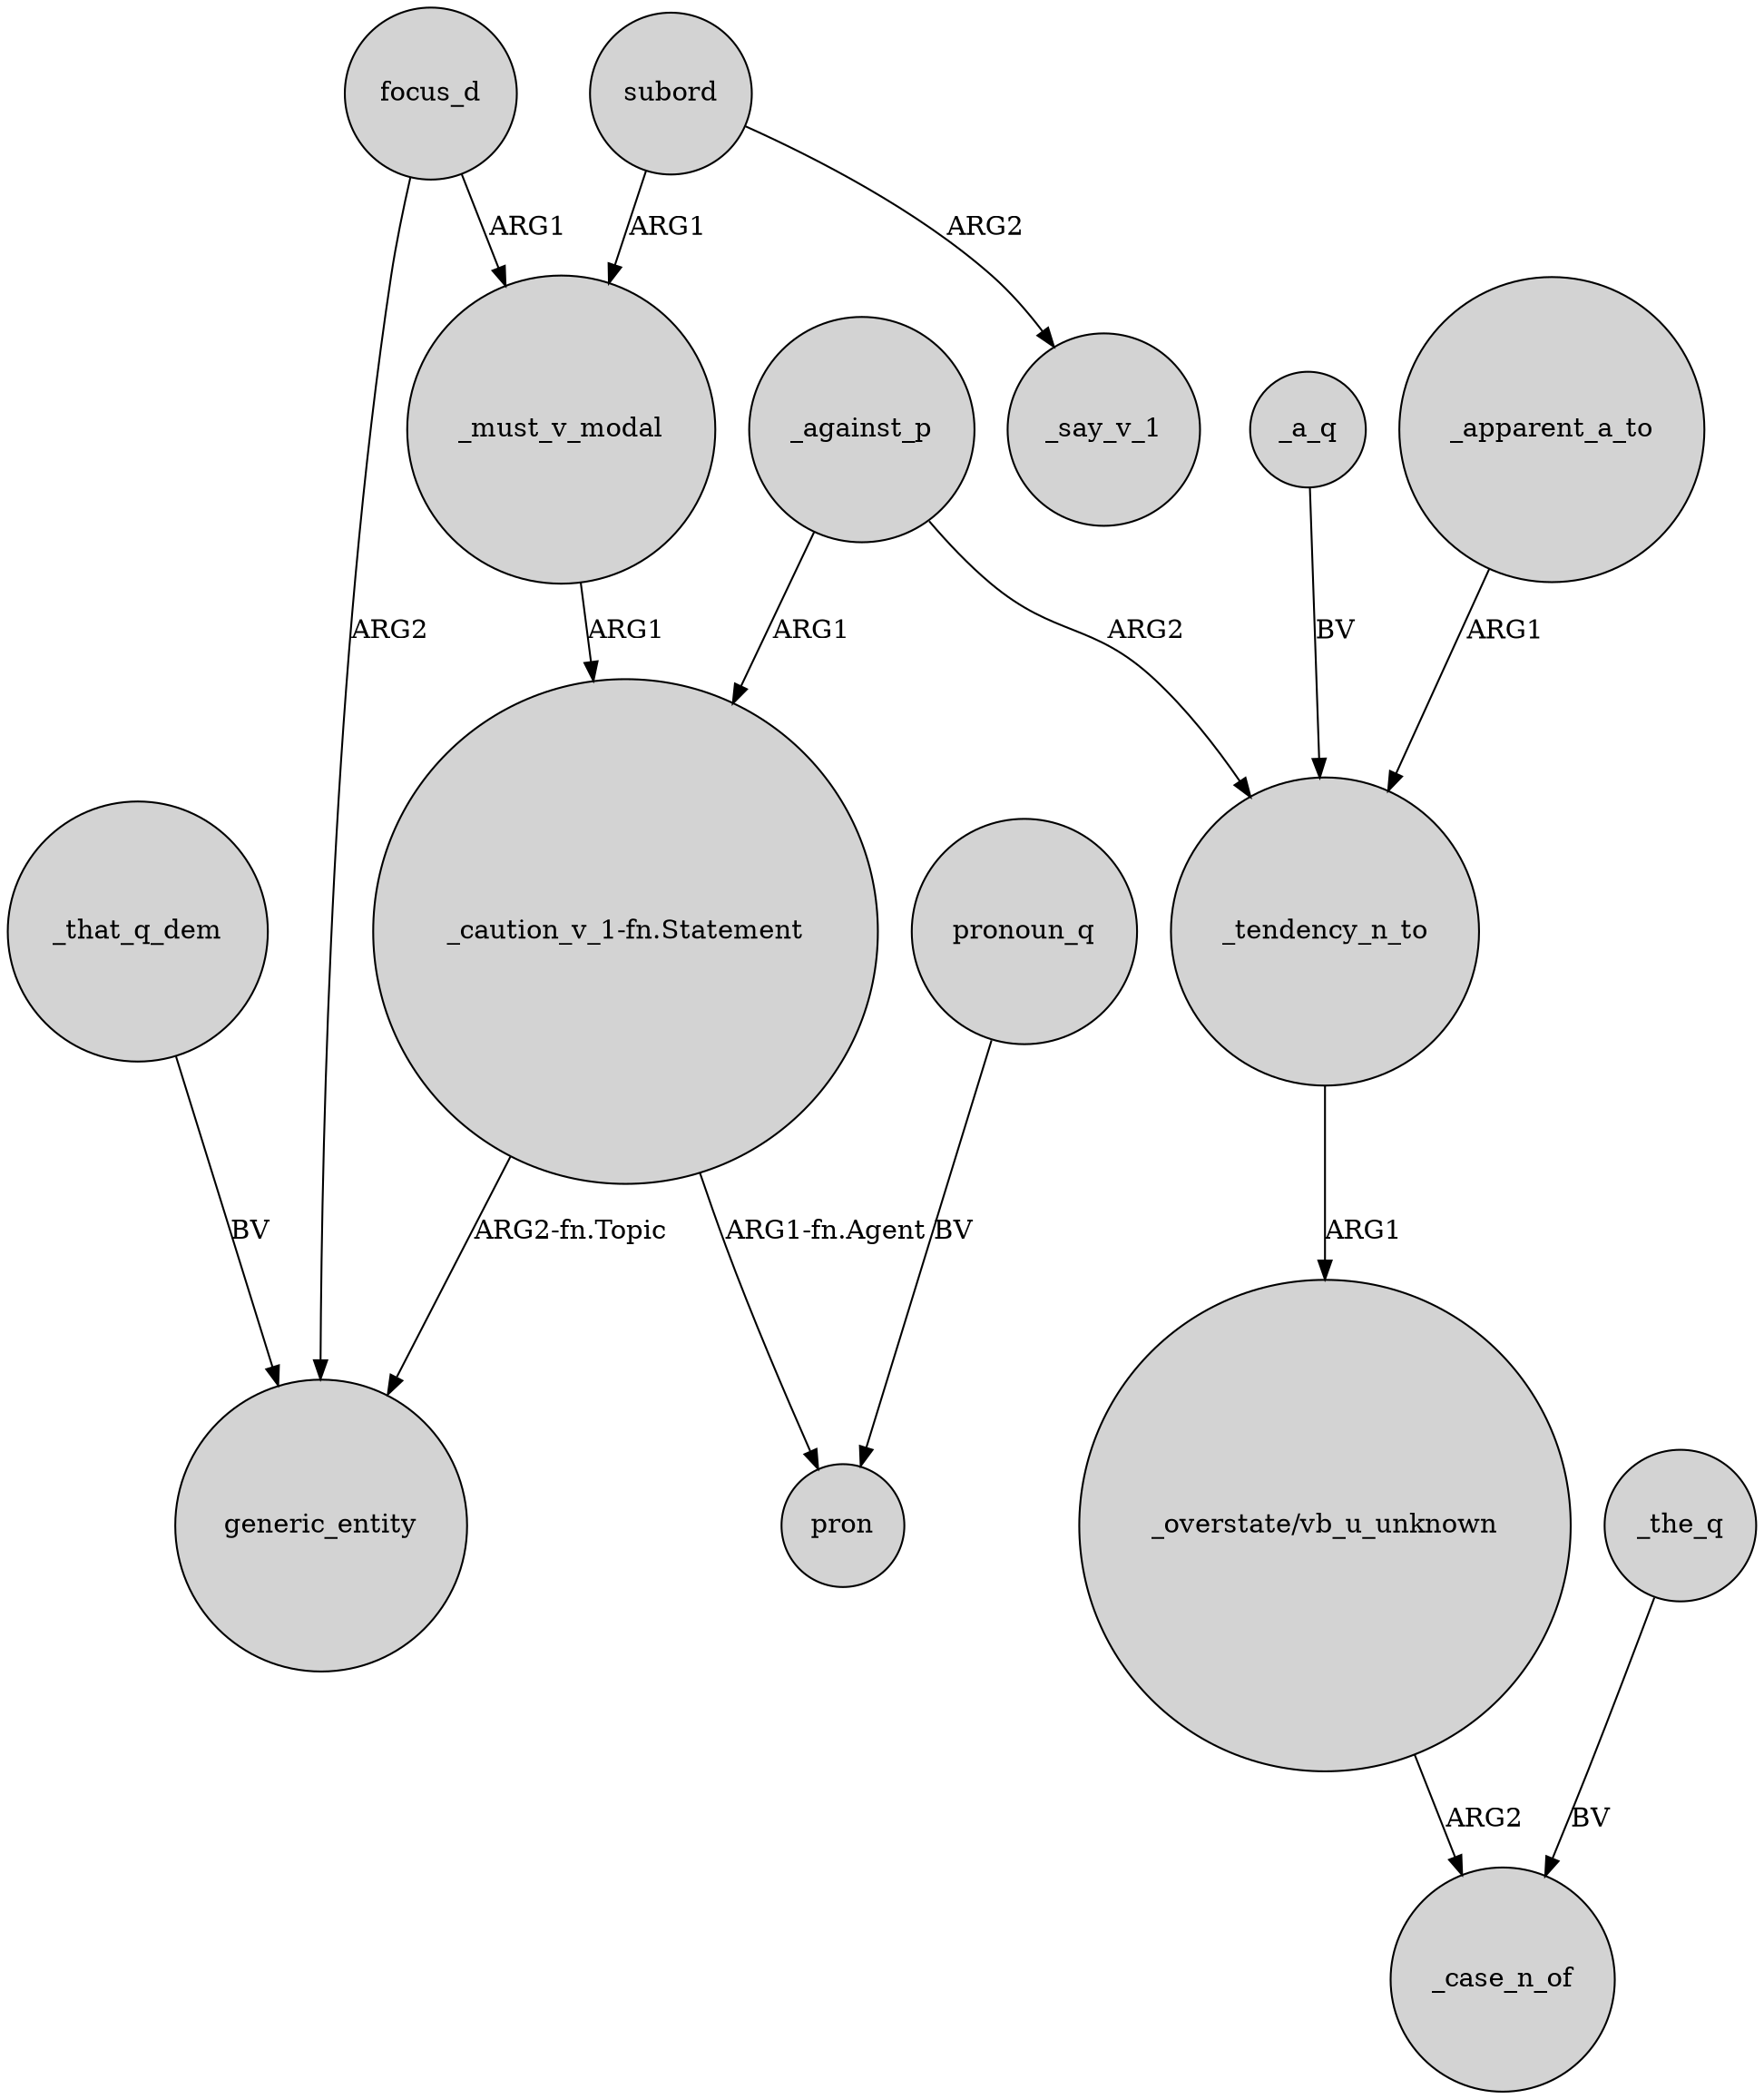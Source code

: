 digraph {
	node [shape=circle style=filled]
	_against_p -> "_caution_v_1-fn.Statement" [label=ARG1]
	"_caution_v_1-fn.Statement" -> generic_entity [label="ARG2-fn.Topic"]
	_against_p -> _tendency_n_to [label=ARG2]
	_a_q -> _tendency_n_to [label=BV]
	_must_v_modal -> "_caution_v_1-fn.Statement" [label=ARG1]
	subord -> _must_v_modal [label=ARG1]
	"_caution_v_1-fn.Statement" -> pron [label="ARG1-fn.Agent"]
	subord -> _say_v_1 [label=ARG2]
	_apparent_a_to -> _tendency_n_to [label=ARG1]
	_that_q_dem -> generic_entity [label=BV]
	_tendency_n_to -> "_overstate/vb_u_unknown" [label=ARG1]
	"_overstate/vb_u_unknown" -> _case_n_of [label=ARG2]
	_the_q -> _case_n_of [label=BV]
	focus_d -> _must_v_modal [label=ARG1]
	focus_d -> generic_entity [label=ARG2]
	pronoun_q -> pron [label=BV]
}
